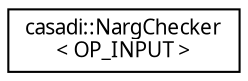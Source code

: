 digraph "Graphical Class Hierarchy"
{
  edge [fontname="FreeSans.ttf",fontsize="10",labelfontname="FreeSans.ttf",labelfontsize="10"];
  node [fontname="FreeSans.ttf",fontsize="10",shape=record];
  rankdir="LR";
  Node1 [label="casadi::NargChecker\l\< OP_INPUT \>",height=0.2,width=0.4,color="black", fillcolor="white", style="filled",URL="$df/d38/structcasadi_1_1NargChecker_3_01OP__INPUT_01_4.html"];
}
